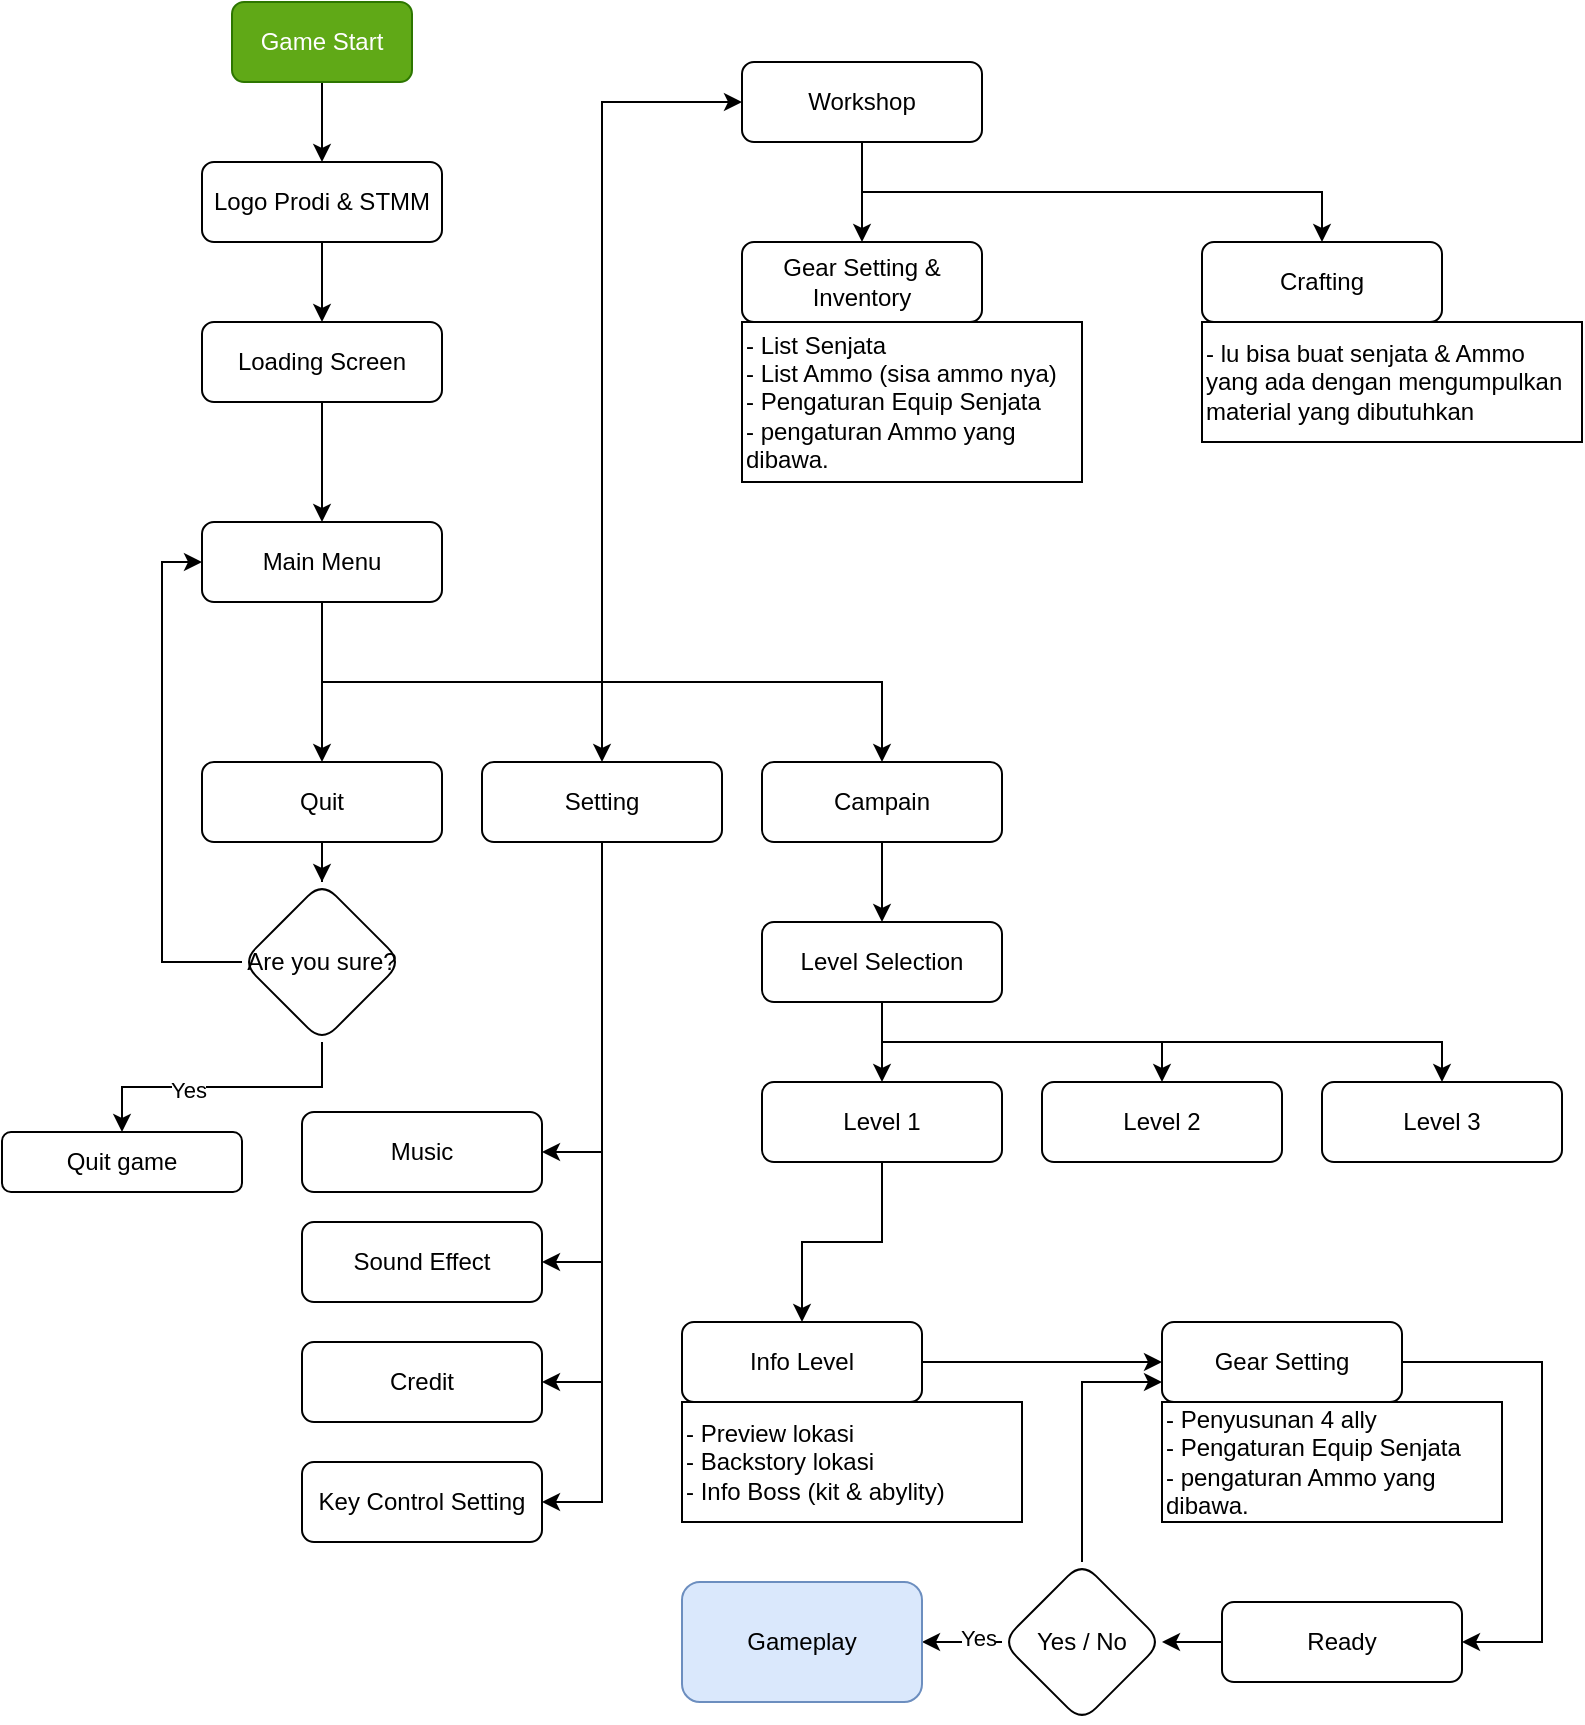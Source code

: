 <mxfile version="21.6.5" type="github">
  <diagram id="C5RBs43oDa-KdzZeNtuy" name="Page-1">
    <mxGraphModel dx="1035" dy="536" grid="1" gridSize="10" guides="1" tooltips="1" connect="1" arrows="1" fold="1" page="1" pageScale="1" pageWidth="827" pageHeight="1169" math="0" shadow="0">
      <root>
        <mxCell id="WIyWlLk6GJQsqaUBKTNV-0" />
        <mxCell id="WIyWlLk6GJQsqaUBKTNV-1" parent="WIyWlLk6GJQsqaUBKTNV-0" />
        <mxCell id="AFjkLE0SlQJJLJoKXEfr-59" value="" style="edgeStyle=orthogonalEdgeStyle;rounded=0;orthogonalLoop=1;jettySize=auto;html=1;" parent="WIyWlLk6GJQsqaUBKTNV-1" source="WIyWlLk6GJQsqaUBKTNV-3" target="AFjkLE0SlQJJLJoKXEfr-1" edge="1">
          <mxGeometry relative="1" as="geometry" />
        </mxCell>
        <mxCell id="WIyWlLk6GJQsqaUBKTNV-3" value="Game Start&lt;br&gt;" style="rounded=1;whiteSpace=wrap;html=1;fontSize=12;glass=0;strokeWidth=1;shadow=0;fillColor=#60a917;strokeColor=#2D7600;fontColor=#ffffff;" parent="WIyWlLk6GJQsqaUBKTNV-1" vertex="1">
          <mxGeometry x="135" y="120" width="90" height="40" as="geometry" />
        </mxCell>
        <mxCell id="AFjkLE0SlQJJLJoKXEfr-4" value="" style="edgeStyle=orthogonalEdgeStyle;rounded=0;orthogonalLoop=1;jettySize=auto;html=1;" parent="WIyWlLk6GJQsqaUBKTNV-1" source="AFjkLE0SlQJJLJoKXEfr-1" target="AFjkLE0SlQJJLJoKXEfr-3" edge="1">
          <mxGeometry relative="1" as="geometry" />
        </mxCell>
        <mxCell id="AFjkLE0SlQJJLJoKXEfr-1" value="Logo Prodi &amp;amp; STMM" style="rounded=1;whiteSpace=wrap;html=1;fontSize=12;glass=0;strokeWidth=1;shadow=0;" parent="WIyWlLk6GJQsqaUBKTNV-1" vertex="1">
          <mxGeometry x="120" y="200" width="120" height="40" as="geometry" />
        </mxCell>
        <mxCell id="OI57rXE7ug-RvD7WbRAe-1" value="" style="edgeStyle=orthogonalEdgeStyle;rounded=0;orthogonalLoop=1;jettySize=auto;html=1;" edge="1" parent="WIyWlLk6GJQsqaUBKTNV-1" source="AFjkLE0SlQJJLJoKXEfr-3" target="AFjkLE0SlQJJLJoKXEfr-5">
          <mxGeometry relative="1" as="geometry" />
        </mxCell>
        <mxCell id="AFjkLE0SlQJJLJoKXEfr-3" value="Loading Screen" style="rounded=1;whiteSpace=wrap;html=1;fontSize=12;glass=0;strokeWidth=1;shadow=0;" parent="WIyWlLk6GJQsqaUBKTNV-1" vertex="1">
          <mxGeometry x="120" y="280" width="120" height="40" as="geometry" />
        </mxCell>
        <mxCell id="AFjkLE0SlQJJLJoKXEfr-23" style="edgeStyle=orthogonalEdgeStyle;rounded=0;orthogonalLoop=1;jettySize=auto;html=1;exitX=0.5;exitY=1;exitDx=0;exitDy=0;" parent="WIyWlLk6GJQsqaUBKTNV-1" source="AFjkLE0SlQJJLJoKXEfr-5" target="AFjkLE0SlQJJLJoKXEfr-10" edge="1">
          <mxGeometry relative="1" as="geometry" />
        </mxCell>
        <mxCell id="AFjkLE0SlQJJLJoKXEfr-24" style="edgeStyle=orthogonalEdgeStyle;rounded=0;orthogonalLoop=1;jettySize=auto;html=1;exitX=0.5;exitY=1;exitDx=0;exitDy=0;" parent="WIyWlLk6GJQsqaUBKTNV-1" source="AFjkLE0SlQJJLJoKXEfr-5" target="AFjkLE0SlQJJLJoKXEfr-7" edge="1">
          <mxGeometry relative="1" as="geometry" />
        </mxCell>
        <mxCell id="AFjkLE0SlQJJLJoKXEfr-25" style="edgeStyle=orthogonalEdgeStyle;rounded=0;orthogonalLoop=1;jettySize=auto;html=1;exitX=0.5;exitY=1;exitDx=0;exitDy=0;entryX=0.5;entryY=0;entryDx=0;entryDy=0;" parent="WIyWlLk6GJQsqaUBKTNV-1" source="AFjkLE0SlQJJLJoKXEfr-5" target="AFjkLE0SlQJJLJoKXEfr-9" edge="1">
          <mxGeometry relative="1" as="geometry" />
        </mxCell>
        <mxCell id="OI57rXE7ug-RvD7WbRAe-4" style="edgeStyle=orthogonalEdgeStyle;rounded=0;orthogonalLoop=1;jettySize=auto;html=1;exitX=0.5;exitY=1;exitDx=0;exitDy=0;entryX=0;entryY=0.5;entryDx=0;entryDy=0;" edge="1" parent="WIyWlLk6GJQsqaUBKTNV-1" source="AFjkLE0SlQJJLJoKXEfr-5" target="AFjkLE0SlQJJLJoKXEfr-46">
          <mxGeometry relative="1" as="geometry">
            <Array as="points">
              <mxPoint x="180" y="460" />
              <mxPoint x="320" y="460" />
              <mxPoint x="320" y="170" />
            </Array>
          </mxGeometry>
        </mxCell>
        <mxCell id="AFjkLE0SlQJJLJoKXEfr-5" value="Main Menu" style="rounded=1;whiteSpace=wrap;html=1;fontSize=12;glass=0;strokeWidth=1;shadow=0;" parent="WIyWlLk6GJQsqaUBKTNV-1" vertex="1">
          <mxGeometry x="120" y="380" width="120" height="40" as="geometry" />
        </mxCell>
        <mxCell id="AFjkLE0SlQJJLJoKXEfr-35" value="" style="edgeStyle=orthogonalEdgeStyle;rounded=0;orthogonalLoop=1;jettySize=auto;html=1;entryX=1;entryY=0.5;entryDx=0;entryDy=0;" parent="WIyWlLk6GJQsqaUBKTNV-1" source="AFjkLE0SlQJJLJoKXEfr-7" target="AFjkLE0SlQJJLJoKXEfr-34" edge="1">
          <mxGeometry relative="1" as="geometry" />
        </mxCell>
        <mxCell id="AFjkLE0SlQJJLJoKXEfr-38" style="edgeStyle=orthogonalEdgeStyle;rounded=0;orthogonalLoop=1;jettySize=auto;html=1;exitX=0.5;exitY=1;exitDx=0;exitDy=0;entryX=1;entryY=0.5;entryDx=0;entryDy=0;" parent="WIyWlLk6GJQsqaUBKTNV-1" source="AFjkLE0SlQJJLJoKXEfr-7" target="AFjkLE0SlQJJLJoKXEfr-36" edge="1">
          <mxGeometry relative="1" as="geometry" />
        </mxCell>
        <mxCell id="AFjkLE0SlQJJLJoKXEfr-39" style="edgeStyle=orthogonalEdgeStyle;rounded=0;orthogonalLoop=1;jettySize=auto;html=1;exitX=0.5;exitY=1;exitDx=0;exitDy=0;entryX=1;entryY=0.5;entryDx=0;entryDy=0;" parent="WIyWlLk6GJQsqaUBKTNV-1" source="AFjkLE0SlQJJLJoKXEfr-7" target="AFjkLE0SlQJJLJoKXEfr-37" edge="1">
          <mxGeometry relative="1" as="geometry" />
        </mxCell>
        <mxCell id="OI57rXE7ug-RvD7WbRAe-3" style="edgeStyle=orthogonalEdgeStyle;rounded=0;orthogonalLoop=1;jettySize=auto;html=1;exitX=0.5;exitY=1;exitDx=0;exitDy=0;entryX=1;entryY=0.5;entryDx=0;entryDy=0;" edge="1" parent="WIyWlLk6GJQsqaUBKTNV-1" source="AFjkLE0SlQJJLJoKXEfr-7" target="OI57rXE7ug-RvD7WbRAe-2">
          <mxGeometry relative="1" as="geometry" />
        </mxCell>
        <mxCell id="AFjkLE0SlQJJLJoKXEfr-7" value="Setting" style="rounded=1;whiteSpace=wrap;html=1;fontSize=12;glass=0;strokeWidth=1;shadow=0;" parent="WIyWlLk6GJQsqaUBKTNV-1" vertex="1">
          <mxGeometry x="260" y="500" width="120" height="40" as="geometry" />
        </mxCell>
        <mxCell id="AFjkLE0SlQJJLJoKXEfr-12" value="" style="edgeStyle=orthogonalEdgeStyle;rounded=0;orthogonalLoop=1;jettySize=auto;html=1;" parent="WIyWlLk6GJQsqaUBKTNV-1" source="AFjkLE0SlQJJLJoKXEfr-9" target="AFjkLE0SlQJJLJoKXEfr-11" edge="1">
          <mxGeometry relative="1" as="geometry" />
        </mxCell>
        <mxCell id="AFjkLE0SlQJJLJoKXEfr-9" value="Campain" style="rounded=1;whiteSpace=wrap;html=1;fontSize=12;glass=0;strokeWidth=1;shadow=0;" parent="WIyWlLk6GJQsqaUBKTNV-1" vertex="1">
          <mxGeometry x="400" y="500" width="120" height="40" as="geometry" />
        </mxCell>
        <mxCell id="AFjkLE0SlQJJLJoKXEfr-18" value="" style="edgeStyle=orthogonalEdgeStyle;rounded=0;orthogonalLoop=1;jettySize=auto;html=1;" parent="WIyWlLk6GJQsqaUBKTNV-1" source="AFjkLE0SlQJJLJoKXEfr-10" target="AFjkLE0SlQJJLJoKXEfr-17" edge="1">
          <mxGeometry relative="1" as="geometry" />
        </mxCell>
        <mxCell id="AFjkLE0SlQJJLJoKXEfr-10" value="Quit" style="rounded=1;whiteSpace=wrap;html=1;fontSize=12;glass=0;strokeWidth=1;shadow=0;" parent="WIyWlLk6GJQsqaUBKTNV-1" vertex="1">
          <mxGeometry x="120" y="500" width="120" height="40" as="geometry" />
        </mxCell>
        <mxCell id="AFjkLE0SlQJJLJoKXEfr-14" value="" style="edgeStyle=orthogonalEdgeStyle;rounded=0;orthogonalLoop=1;jettySize=auto;html=1;" parent="WIyWlLk6GJQsqaUBKTNV-1" source="AFjkLE0SlQJJLJoKXEfr-11" target="AFjkLE0SlQJJLJoKXEfr-13" edge="1">
          <mxGeometry relative="1" as="geometry" />
        </mxCell>
        <mxCell id="AFjkLE0SlQJJLJoKXEfr-41" style="edgeStyle=orthogonalEdgeStyle;rounded=0;orthogonalLoop=1;jettySize=auto;html=1;exitX=0.5;exitY=1;exitDx=0;exitDy=0;entryX=0.5;entryY=0;entryDx=0;entryDy=0;" parent="WIyWlLk6GJQsqaUBKTNV-1" source="AFjkLE0SlQJJLJoKXEfr-11" target="AFjkLE0SlQJJLJoKXEfr-40" edge="1">
          <mxGeometry relative="1" as="geometry" />
        </mxCell>
        <mxCell id="AFjkLE0SlQJJLJoKXEfr-43" style="edgeStyle=orthogonalEdgeStyle;rounded=0;orthogonalLoop=1;jettySize=auto;html=1;exitX=0.5;exitY=1;exitDx=0;exitDy=0;entryX=0.5;entryY=0;entryDx=0;entryDy=0;" parent="WIyWlLk6GJQsqaUBKTNV-1" source="AFjkLE0SlQJJLJoKXEfr-11" target="AFjkLE0SlQJJLJoKXEfr-42" edge="1">
          <mxGeometry relative="1" as="geometry" />
        </mxCell>
        <mxCell id="AFjkLE0SlQJJLJoKXEfr-11" value="Level Selection" style="rounded=1;whiteSpace=wrap;html=1;fontSize=12;glass=0;strokeWidth=1;shadow=0;" parent="WIyWlLk6GJQsqaUBKTNV-1" vertex="1">
          <mxGeometry x="400" y="580" width="120" height="40" as="geometry" />
        </mxCell>
        <mxCell id="AFjkLE0SlQJJLJoKXEfr-16" value="" style="edgeStyle=orthogonalEdgeStyle;rounded=0;orthogonalLoop=1;jettySize=auto;html=1;" parent="WIyWlLk6GJQsqaUBKTNV-1" source="AFjkLE0SlQJJLJoKXEfr-13" target="AFjkLE0SlQJJLJoKXEfr-15" edge="1">
          <mxGeometry relative="1" as="geometry" />
        </mxCell>
        <mxCell id="AFjkLE0SlQJJLJoKXEfr-13" value="Level 1" style="rounded=1;whiteSpace=wrap;html=1;fontSize=12;glass=0;strokeWidth=1;shadow=0;" parent="WIyWlLk6GJQsqaUBKTNV-1" vertex="1">
          <mxGeometry x="400" y="660" width="120" height="40" as="geometry" />
        </mxCell>
        <mxCell id="AFjkLE0SlQJJLJoKXEfr-55" style="edgeStyle=orthogonalEdgeStyle;rounded=0;orthogonalLoop=1;jettySize=auto;html=1;exitX=1;exitY=0.5;exitDx=0;exitDy=0;" parent="WIyWlLk6GJQsqaUBKTNV-1" source="AFjkLE0SlQJJLJoKXEfr-15" target="AFjkLE0SlQJJLJoKXEfr-54" edge="1">
          <mxGeometry relative="1" as="geometry" />
        </mxCell>
        <mxCell id="AFjkLE0SlQJJLJoKXEfr-15" value="Info Level" style="rounded=1;whiteSpace=wrap;html=1;fontSize=12;glass=0;strokeWidth=1;shadow=0;" parent="WIyWlLk6GJQsqaUBKTNV-1" vertex="1">
          <mxGeometry x="360" y="780" width="120" height="40" as="geometry" />
        </mxCell>
        <mxCell id="AFjkLE0SlQJJLJoKXEfr-20" value="" style="edgeStyle=orthogonalEdgeStyle;rounded=0;orthogonalLoop=1;jettySize=auto;html=1;" parent="WIyWlLk6GJQsqaUBKTNV-1" source="AFjkLE0SlQJJLJoKXEfr-17" target="AFjkLE0SlQJJLJoKXEfr-19" edge="1">
          <mxGeometry relative="1" as="geometry" />
        </mxCell>
        <mxCell id="AFjkLE0SlQJJLJoKXEfr-21" value="Yes" style="edgeLabel;html=1;align=center;verticalAlign=middle;resizable=0;points=[];" parent="AFjkLE0SlQJJLJoKXEfr-20" vertex="1" connectable="0">
          <mxGeometry x="0.24" y="1" relative="1" as="geometry">
            <mxPoint as="offset" />
          </mxGeometry>
        </mxCell>
        <mxCell id="AFjkLE0SlQJJLJoKXEfr-22" style="edgeStyle=orthogonalEdgeStyle;rounded=0;orthogonalLoop=1;jettySize=auto;html=1;exitX=0;exitY=0.5;exitDx=0;exitDy=0;entryX=0;entryY=0.5;entryDx=0;entryDy=0;" parent="WIyWlLk6GJQsqaUBKTNV-1" source="AFjkLE0SlQJJLJoKXEfr-17" target="AFjkLE0SlQJJLJoKXEfr-5" edge="1">
          <mxGeometry relative="1" as="geometry" />
        </mxCell>
        <mxCell id="AFjkLE0SlQJJLJoKXEfr-17" value="Are you sure?&lt;br&gt;" style="rhombus;whiteSpace=wrap;html=1;rounded=1;glass=0;strokeWidth=1;shadow=0;" parent="WIyWlLk6GJQsqaUBKTNV-1" vertex="1">
          <mxGeometry x="140" y="560" width="80" height="80" as="geometry" />
        </mxCell>
        <mxCell id="AFjkLE0SlQJJLJoKXEfr-19" value="Quit game" style="whiteSpace=wrap;html=1;rounded=1;glass=0;strokeWidth=1;shadow=0;" parent="WIyWlLk6GJQsqaUBKTNV-1" vertex="1">
          <mxGeometry x="20" y="685" width="120" height="30" as="geometry" />
        </mxCell>
        <mxCell id="AFjkLE0SlQJJLJoKXEfr-34" value="Music" style="rounded=1;whiteSpace=wrap;html=1;fontSize=12;glass=0;strokeWidth=1;shadow=0;" parent="WIyWlLk6GJQsqaUBKTNV-1" vertex="1">
          <mxGeometry x="170" y="675" width="120" height="40" as="geometry" />
        </mxCell>
        <mxCell id="AFjkLE0SlQJJLJoKXEfr-36" value="Sound Effect" style="rounded=1;whiteSpace=wrap;html=1;fontSize=12;glass=0;strokeWidth=1;shadow=0;" parent="WIyWlLk6GJQsqaUBKTNV-1" vertex="1">
          <mxGeometry x="170" y="730" width="120" height="40" as="geometry" />
        </mxCell>
        <mxCell id="AFjkLE0SlQJJLJoKXEfr-37" value="Credit" style="rounded=1;whiteSpace=wrap;html=1;fontSize=12;glass=0;strokeWidth=1;shadow=0;" parent="WIyWlLk6GJQsqaUBKTNV-1" vertex="1">
          <mxGeometry x="170" y="790" width="120" height="40" as="geometry" />
        </mxCell>
        <mxCell id="AFjkLE0SlQJJLJoKXEfr-40" value="Level 2" style="rounded=1;whiteSpace=wrap;html=1;fontSize=12;glass=0;strokeWidth=1;shadow=0;" parent="WIyWlLk6GJQsqaUBKTNV-1" vertex="1">
          <mxGeometry x="540" y="660" width="120" height="40" as="geometry" />
        </mxCell>
        <mxCell id="AFjkLE0SlQJJLJoKXEfr-42" value="Level 3" style="rounded=1;whiteSpace=wrap;html=1;fontSize=12;glass=0;strokeWidth=1;shadow=0;" parent="WIyWlLk6GJQsqaUBKTNV-1" vertex="1">
          <mxGeometry x="680" y="660" width="120" height="40" as="geometry" />
        </mxCell>
        <mxCell id="AFjkLE0SlQJJLJoKXEfr-105" value="" style="edgeStyle=orthogonalEdgeStyle;rounded=0;orthogonalLoop=1;jettySize=auto;html=1;" parent="WIyWlLk6GJQsqaUBKTNV-1" source="AFjkLE0SlQJJLJoKXEfr-46" target="AFjkLE0SlQJJLJoKXEfr-104" edge="1">
          <mxGeometry relative="1" as="geometry" />
        </mxCell>
        <mxCell id="X9rj4Kq2Ay1AnmOOGXKO-8" style="edgeStyle=orthogonalEdgeStyle;rounded=0;orthogonalLoop=1;jettySize=auto;html=1;exitX=0.5;exitY=1;exitDx=0;exitDy=0;entryX=0.5;entryY=0;entryDx=0;entryDy=0;" parent="WIyWlLk6GJQsqaUBKTNV-1" source="AFjkLE0SlQJJLJoKXEfr-46" target="X9rj4Kq2Ay1AnmOOGXKO-6" edge="1">
          <mxGeometry relative="1" as="geometry" />
        </mxCell>
        <mxCell id="AFjkLE0SlQJJLJoKXEfr-46" value="Workshop" style="rounded=1;whiteSpace=wrap;html=1;fontSize=12;glass=0;strokeWidth=1;shadow=0;" parent="WIyWlLk6GJQsqaUBKTNV-1" vertex="1">
          <mxGeometry x="390" y="150" width="120" height="40" as="geometry" />
        </mxCell>
        <mxCell id="AFjkLE0SlQJJLJoKXEfr-51" value="- Preview lokasi&amp;nbsp;&lt;br&gt;- Backstory lokasi&lt;br&gt;- Info Boss (kit &amp;amp; abylity)" style="rounded=0;whiteSpace=wrap;html=1;align=left;" parent="WIyWlLk6GJQsqaUBKTNV-1" vertex="1">
          <mxGeometry x="360" y="820" width="170" height="60" as="geometry" />
        </mxCell>
        <mxCell id="AFjkLE0SlQJJLJoKXEfr-96" style="edgeStyle=orthogonalEdgeStyle;rounded=0;orthogonalLoop=1;jettySize=auto;html=1;exitX=1;exitY=0.5;exitDx=0;exitDy=0;entryX=1;entryY=0.5;entryDx=0;entryDy=0;" parent="WIyWlLk6GJQsqaUBKTNV-1" source="AFjkLE0SlQJJLJoKXEfr-54" target="AFjkLE0SlQJJLJoKXEfr-95" edge="1">
          <mxGeometry relative="1" as="geometry">
            <Array as="points">
              <mxPoint x="790" y="800" />
              <mxPoint x="790" y="940" />
            </Array>
          </mxGeometry>
        </mxCell>
        <mxCell id="AFjkLE0SlQJJLJoKXEfr-54" value="Gear Setting" style="rounded=1;whiteSpace=wrap;html=1;fontSize=12;glass=0;strokeWidth=1;shadow=0;" parent="WIyWlLk6GJQsqaUBKTNV-1" vertex="1">
          <mxGeometry x="600" y="780" width="120" height="40" as="geometry" />
        </mxCell>
        <mxCell id="AFjkLE0SlQJJLJoKXEfr-56" value="- Penyusunan 4 ally&lt;br&gt;- Pengaturan Equip Senjata&lt;br&gt;- pengaturan Ammo yang dibawa." style="rounded=0;whiteSpace=wrap;html=1;align=left;" parent="WIyWlLk6GJQsqaUBKTNV-1" vertex="1">
          <mxGeometry x="600" y="820" width="170" height="60" as="geometry" />
        </mxCell>
        <mxCell id="AFjkLE0SlQJJLJoKXEfr-62" value="" style="edgeStyle=orthogonalEdgeStyle;rounded=0;orthogonalLoop=1;jettySize=auto;html=1;" parent="WIyWlLk6GJQsqaUBKTNV-1" target="AFjkLE0SlQJJLJoKXEfr-61" edge="1">
          <mxGeometry relative="1" as="geometry">
            <mxPoint x="220.0" y="280" as="sourcePoint" />
          </mxGeometry>
        </mxCell>
        <mxCell id="AFjkLE0SlQJJLJoKXEfr-65" value="" style="edgeStyle=orthogonalEdgeStyle;rounded=0;orthogonalLoop=1;jettySize=auto;html=1;" parent="WIyWlLk6GJQsqaUBKTNV-1" target="AFjkLE0SlQJJLJoKXEfr-64" edge="1">
          <mxGeometry relative="1" as="geometry">
            <mxPoint x="410" y="280.0" as="sourcePoint" />
          </mxGeometry>
        </mxCell>
        <mxCell id="AFjkLE0SlQJJLJoKXEfr-73" style="edgeStyle=orthogonalEdgeStyle;rounded=0;orthogonalLoop=1;jettySize=auto;html=1;exitX=0.5;exitY=0;exitDx=0;exitDy=0;entryX=0;entryY=0.5;entryDx=0;entryDy=0;" parent="WIyWlLk6GJQsqaUBKTNV-1" target="AFjkLE0SlQJJLJoKXEfr-67" edge="1">
          <mxGeometry relative="1" as="geometry">
            <mxPoint x="480" y="240" as="sourcePoint" />
          </mxGeometry>
        </mxCell>
        <mxCell id="AFjkLE0SlQJJLJoKXEfr-78" value="" style="edgeStyle=orthogonalEdgeStyle;rounded=0;orthogonalLoop=1;jettySize=auto;html=1;" parent="WIyWlLk6GJQsqaUBKTNV-1" target="AFjkLE0SlQJJLJoKXEfr-77" edge="1">
          <mxGeometry relative="1" as="geometry">
            <mxPoint x="630" y="50" as="sourcePoint" />
          </mxGeometry>
        </mxCell>
        <mxCell id="AFjkLE0SlQJJLJoKXEfr-81" value="" style="edgeStyle=orthogonalEdgeStyle;rounded=0;orthogonalLoop=1;jettySize=auto;html=1;" parent="WIyWlLk6GJQsqaUBKTNV-1" source="AFjkLE0SlQJJLJoKXEfr-67" edge="1">
          <mxGeometry relative="1" as="geometry">
            <mxPoint x="570.0" y="100" as="targetPoint" />
          </mxGeometry>
        </mxCell>
        <mxCell id="AFjkLE0SlQJJLJoKXEfr-84" style="edgeStyle=orthogonalEdgeStyle;rounded=0;orthogonalLoop=1;jettySize=auto;html=1;exitX=0.5;exitY=1;exitDx=0;exitDy=0;entryX=0;entryY=0.5;entryDx=0;entryDy=0;" parent="WIyWlLk6GJQsqaUBKTNV-1" target="AFjkLE0SlQJJLJoKXEfr-82" edge="1">
          <mxGeometry relative="1" as="geometry">
            <mxPoint x="570" y="140" as="sourcePoint" />
          </mxGeometry>
        </mxCell>
        <mxCell id="AFjkLE0SlQJJLJoKXEfr-86" style="edgeStyle=orthogonalEdgeStyle;rounded=0;orthogonalLoop=1;jettySize=auto;html=1;exitX=0.5;exitY=1;exitDx=0;exitDy=0;entryX=0;entryY=0.5;entryDx=0;entryDy=0;" parent="WIyWlLk6GJQsqaUBKTNV-1" target="AFjkLE0SlQJJLJoKXEfr-85" edge="1">
          <mxGeometry relative="1" as="geometry">
            <mxPoint x="570" y="140" as="sourcePoint" />
          </mxGeometry>
        </mxCell>
        <mxCell id="AFjkLE0SlQJJLJoKXEfr-88" style="edgeStyle=orthogonalEdgeStyle;rounded=0;orthogonalLoop=1;jettySize=auto;html=1;exitX=0.5;exitY=0;exitDx=0;exitDy=0;entryX=1;entryY=0.75;entryDx=0;entryDy=0;" parent="WIyWlLk6GJQsqaUBKTNV-1" source="AFjkLE0SlQJJLJoKXEfr-82" edge="1">
          <mxGeometry relative="1" as="geometry">
            <mxPoint x="630" y="65" as="targetPoint" />
          </mxGeometry>
        </mxCell>
        <mxCell id="AFjkLE0SlQJJLJoKXEfr-90" value="" style="edgeStyle=orthogonalEdgeStyle;rounded=0;orthogonalLoop=1;jettySize=auto;html=1;" parent="WIyWlLk6GJQsqaUBKTNV-1" target="AFjkLE0SlQJJLJoKXEfr-89" edge="1">
          <mxGeometry relative="1" as="geometry">
            <mxPoint x="660.0" y="250" as="sourcePoint" />
          </mxGeometry>
        </mxCell>
        <mxCell id="AFjkLE0SlQJJLJoKXEfr-91" style="edgeStyle=orthogonalEdgeStyle;rounded=0;orthogonalLoop=1;jettySize=auto;html=1;exitX=0;exitY=0.5;exitDx=0;exitDy=0;entryX=0.25;entryY=1;entryDx=0;entryDy=0;" parent="WIyWlLk6GJQsqaUBKTNV-1" source="AFjkLE0SlQJJLJoKXEfr-89" edge="1">
          <mxGeometry relative="1" as="geometry">
            <mxPoint x="540" y="140" as="targetPoint" />
          </mxGeometry>
        </mxCell>
        <mxCell id="AFjkLE0SlQJJLJoKXEfr-98" value="" style="edgeStyle=orthogonalEdgeStyle;rounded=0;orthogonalLoop=1;jettySize=auto;html=1;" parent="WIyWlLk6GJQsqaUBKTNV-1" source="AFjkLE0SlQJJLJoKXEfr-95" target="AFjkLE0SlQJJLJoKXEfr-97" edge="1">
          <mxGeometry relative="1" as="geometry" />
        </mxCell>
        <mxCell id="AFjkLE0SlQJJLJoKXEfr-95" value="Ready" style="rounded=1;whiteSpace=wrap;html=1;fontSize=12;glass=0;strokeWidth=1;shadow=0;" parent="WIyWlLk6GJQsqaUBKTNV-1" vertex="1">
          <mxGeometry x="630" y="920" width="120" height="40" as="geometry" />
        </mxCell>
        <mxCell id="AFjkLE0SlQJJLJoKXEfr-99" style="edgeStyle=orthogonalEdgeStyle;rounded=0;orthogonalLoop=1;jettySize=auto;html=1;exitX=0.5;exitY=0;exitDx=0;exitDy=0;entryX=0;entryY=0.75;entryDx=0;entryDy=0;" parent="WIyWlLk6GJQsqaUBKTNV-1" source="AFjkLE0SlQJJLJoKXEfr-97" target="AFjkLE0SlQJJLJoKXEfr-54" edge="1">
          <mxGeometry relative="1" as="geometry" />
        </mxCell>
        <mxCell id="AFjkLE0SlQJJLJoKXEfr-101" value="" style="edgeStyle=orthogonalEdgeStyle;rounded=0;orthogonalLoop=1;jettySize=auto;html=1;" parent="WIyWlLk6GJQsqaUBKTNV-1" source="AFjkLE0SlQJJLJoKXEfr-97" target="AFjkLE0SlQJJLJoKXEfr-100" edge="1">
          <mxGeometry relative="1" as="geometry" />
        </mxCell>
        <mxCell id="AFjkLE0SlQJJLJoKXEfr-102" value="Yes" style="edgeLabel;html=1;align=center;verticalAlign=middle;resizable=0;points=[];" parent="AFjkLE0SlQJJLJoKXEfr-101" vertex="1" connectable="0">
          <mxGeometry x="-0.4" y="-2" relative="1" as="geometry">
            <mxPoint as="offset" />
          </mxGeometry>
        </mxCell>
        <mxCell id="AFjkLE0SlQJJLJoKXEfr-97" value="Yes / No" style="rhombus;whiteSpace=wrap;html=1;rounded=1;glass=0;strokeWidth=1;shadow=0;" parent="WIyWlLk6GJQsqaUBKTNV-1" vertex="1">
          <mxGeometry x="520" y="900" width="80" height="80" as="geometry" />
        </mxCell>
        <mxCell id="AFjkLE0SlQJJLJoKXEfr-100" value="Gameplay" style="whiteSpace=wrap;html=1;rounded=1;glass=0;strokeWidth=1;shadow=0;fillColor=#dae8fc;strokeColor=#6c8ebf;" parent="WIyWlLk6GJQsqaUBKTNV-1" vertex="1">
          <mxGeometry x="360" y="910" width="120" height="60" as="geometry" />
        </mxCell>
        <mxCell id="AFjkLE0SlQJJLJoKXEfr-104" value="Gear Setting &amp;amp; Inventory" style="rounded=1;whiteSpace=wrap;html=1;fontSize=12;glass=0;strokeWidth=1;shadow=0;" parent="WIyWlLk6GJQsqaUBKTNV-1" vertex="1">
          <mxGeometry x="390" y="240" width="120" height="40" as="geometry" />
        </mxCell>
        <mxCell id="X9rj4Kq2Ay1AnmOOGXKO-0" value="- List Senjata&lt;br&gt;- List Ammo (sisa ammo nya)&lt;br&gt;- Pengaturan Equip Senjata&lt;br style=&quot;border-color: var(--border-color);&quot;&gt;- pengaturan Ammo yang dibawa." style="rounded=0;whiteSpace=wrap;html=1;align=left;" parent="WIyWlLk6GJQsqaUBKTNV-1" vertex="1">
          <mxGeometry x="390" y="280" width="170" height="80" as="geometry" />
        </mxCell>
        <mxCell id="X9rj4Kq2Ay1AnmOOGXKO-6" value="Crafting" style="rounded=1;whiteSpace=wrap;html=1;fontSize=12;glass=0;strokeWidth=1;shadow=0;" parent="WIyWlLk6GJQsqaUBKTNV-1" vertex="1">
          <mxGeometry x="620" y="240" width="120" height="40" as="geometry" />
        </mxCell>
        <mxCell id="X9rj4Kq2Ay1AnmOOGXKO-9" value="- lu bisa buat senjata &amp;amp; Ammo yang ada dengan mengumpulkan material yang dibutuhkan" style="rounded=0;whiteSpace=wrap;html=1;align=left;" parent="WIyWlLk6GJQsqaUBKTNV-1" vertex="1">
          <mxGeometry x="620" y="280" width="190" height="60" as="geometry" />
        </mxCell>
        <mxCell id="OI57rXE7ug-RvD7WbRAe-2" value="Key Control Setting" style="rounded=1;whiteSpace=wrap;html=1;fontSize=12;glass=0;strokeWidth=1;shadow=0;" vertex="1" parent="WIyWlLk6GJQsqaUBKTNV-1">
          <mxGeometry x="170" y="850" width="120" height="40" as="geometry" />
        </mxCell>
      </root>
    </mxGraphModel>
  </diagram>
</mxfile>
